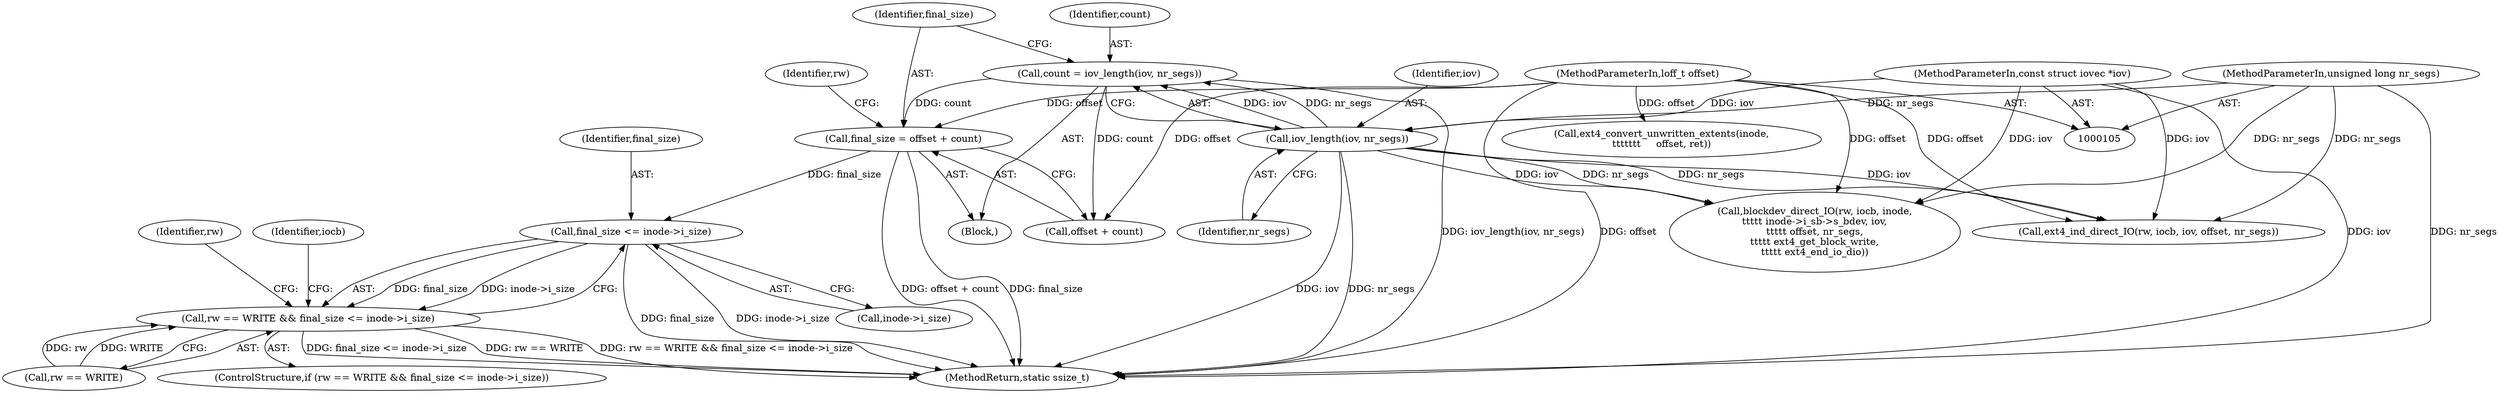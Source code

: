 digraph "0_linux_744692dc059845b2a3022119871846e74d4f6e11_6@API" {
"1000144" [label="(Call,final_size <= inode->i_size)"];
"1000134" [label="(Call,final_size = offset + count)"];
"1000109" [label="(MethodParameterIn,loff_t offset)"];
"1000128" [label="(Call,count = iov_length(iov, nr_segs))"];
"1000130" [label="(Call,iov_length(iov, nr_segs))"];
"1000108" [label="(MethodParameterIn,const struct iovec *iov)"];
"1000110" [label="(MethodParameterIn,unsigned long nr_segs)"];
"1000140" [label="(Call,rw == WRITE && final_size <= inode->i_size)"];
"1000128" [label="(Call,count = iov_length(iov, nr_segs))"];
"1000141" [label="(Call,rw == WRITE)"];
"1000134" [label="(Call,final_size = offset + count)"];
"1000152" [label="(Identifier,iocb)"];
"1000191" [label="(Call,blockdev_direct_IO(rw, iocb, inode,\n\t\t\t\t\t inode->i_sb->s_bdev, iov,\n\t\t\t\t\t offset, nr_segs,\n\t\t\t\t\t ext4_get_block_write,\n\t\t\t\t\t ext4_end_io_dio))"];
"1000140" [label="(Call,rw == WRITE && final_size <= inode->i_size)"];
"1000142" [label="(Identifier,rw)"];
"1000251" [label="(Call,ext4_convert_unwritten_extents(inode,\n\t\t\t\t\t\t\t     offset, ret))"];
"1000110" [label="(MethodParameterIn,unsigned long nr_segs)"];
"1000269" [label="(Identifier,rw)"];
"1000129" [label="(Identifier,count)"];
"1000145" [label="(Identifier,final_size)"];
"1000108" [label="(MethodParameterIn,const struct iovec *iov)"];
"1000144" [label="(Call,final_size <= inode->i_size)"];
"1000130" [label="(Call,iov_length(iov, nr_segs))"];
"1000135" [label="(Identifier,final_size)"];
"1000146" [label="(Call,inode->i_size)"];
"1000111" [label="(Block,)"];
"1000139" [label="(ControlStructure,if (rw == WRITE && final_size <= inode->i_size))"];
"1000109" [label="(MethodParameterIn,loff_t offset)"];
"1000132" [label="(Identifier,nr_segs)"];
"1000268" [label="(Call,ext4_ind_direct_IO(rw, iocb, iov, offset, nr_segs))"];
"1000131" [label="(Identifier,iov)"];
"1000274" [label="(MethodReturn,static ssize_t)"];
"1000136" [label="(Call,offset + count)"];
"1000144" -> "1000140"  [label="AST: "];
"1000144" -> "1000146"  [label="CFG: "];
"1000145" -> "1000144"  [label="AST: "];
"1000146" -> "1000144"  [label="AST: "];
"1000140" -> "1000144"  [label="CFG: "];
"1000144" -> "1000274"  [label="DDG: final_size"];
"1000144" -> "1000274"  [label="DDG: inode->i_size"];
"1000144" -> "1000140"  [label="DDG: final_size"];
"1000144" -> "1000140"  [label="DDG: inode->i_size"];
"1000134" -> "1000144"  [label="DDG: final_size"];
"1000134" -> "1000111"  [label="AST: "];
"1000134" -> "1000136"  [label="CFG: "];
"1000135" -> "1000134"  [label="AST: "];
"1000136" -> "1000134"  [label="AST: "];
"1000142" -> "1000134"  [label="CFG: "];
"1000134" -> "1000274"  [label="DDG: final_size"];
"1000134" -> "1000274"  [label="DDG: offset + count"];
"1000109" -> "1000134"  [label="DDG: offset"];
"1000128" -> "1000134"  [label="DDG: count"];
"1000109" -> "1000105"  [label="AST: "];
"1000109" -> "1000274"  [label="DDG: offset"];
"1000109" -> "1000136"  [label="DDG: offset"];
"1000109" -> "1000191"  [label="DDG: offset"];
"1000109" -> "1000251"  [label="DDG: offset"];
"1000109" -> "1000268"  [label="DDG: offset"];
"1000128" -> "1000111"  [label="AST: "];
"1000128" -> "1000130"  [label="CFG: "];
"1000129" -> "1000128"  [label="AST: "];
"1000130" -> "1000128"  [label="AST: "];
"1000135" -> "1000128"  [label="CFG: "];
"1000128" -> "1000274"  [label="DDG: iov_length(iov, nr_segs)"];
"1000130" -> "1000128"  [label="DDG: iov"];
"1000130" -> "1000128"  [label="DDG: nr_segs"];
"1000128" -> "1000136"  [label="DDG: count"];
"1000130" -> "1000132"  [label="CFG: "];
"1000131" -> "1000130"  [label="AST: "];
"1000132" -> "1000130"  [label="AST: "];
"1000130" -> "1000274"  [label="DDG: nr_segs"];
"1000130" -> "1000274"  [label="DDG: iov"];
"1000108" -> "1000130"  [label="DDG: iov"];
"1000110" -> "1000130"  [label="DDG: nr_segs"];
"1000130" -> "1000191"  [label="DDG: iov"];
"1000130" -> "1000191"  [label="DDG: nr_segs"];
"1000130" -> "1000268"  [label="DDG: iov"];
"1000130" -> "1000268"  [label="DDG: nr_segs"];
"1000108" -> "1000105"  [label="AST: "];
"1000108" -> "1000274"  [label="DDG: iov"];
"1000108" -> "1000191"  [label="DDG: iov"];
"1000108" -> "1000268"  [label="DDG: iov"];
"1000110" -> "1000105"  [label="AST: "];
"1000110" -> "1000274"  [label="DDG: nr_segs"];
"1000110" -> "1000191"  [label="DDG: nr_segs"];
"1000110" -> "1000268"  [label="DDG: nr_segs"];
"1000140" -> "1000139"  [label="AST: "];
"1000140" -> "1000141"  [label="CFG: "];
"1000141" -> "1000140"  [label="AST: "];
"1000152" -> "1000140"  [label="CFG: "];
"1000269" -> "1000140"  [label="CFG: "];
"1000140" -> "1000274"  [label="DDG: rw == WRITE"];
"1000140" -> "1000274"  [label="DDG: rw == WRITE && final_size <= inode->i_size"];
"1000140" -> "1000274"  [label="DDG: final_size <= inode->i_size"];
"1000141" -> "1000140"  [label="DDG: rw"];
"1000141" -> "1000140"  [label="DDG: WRITE"];
}
